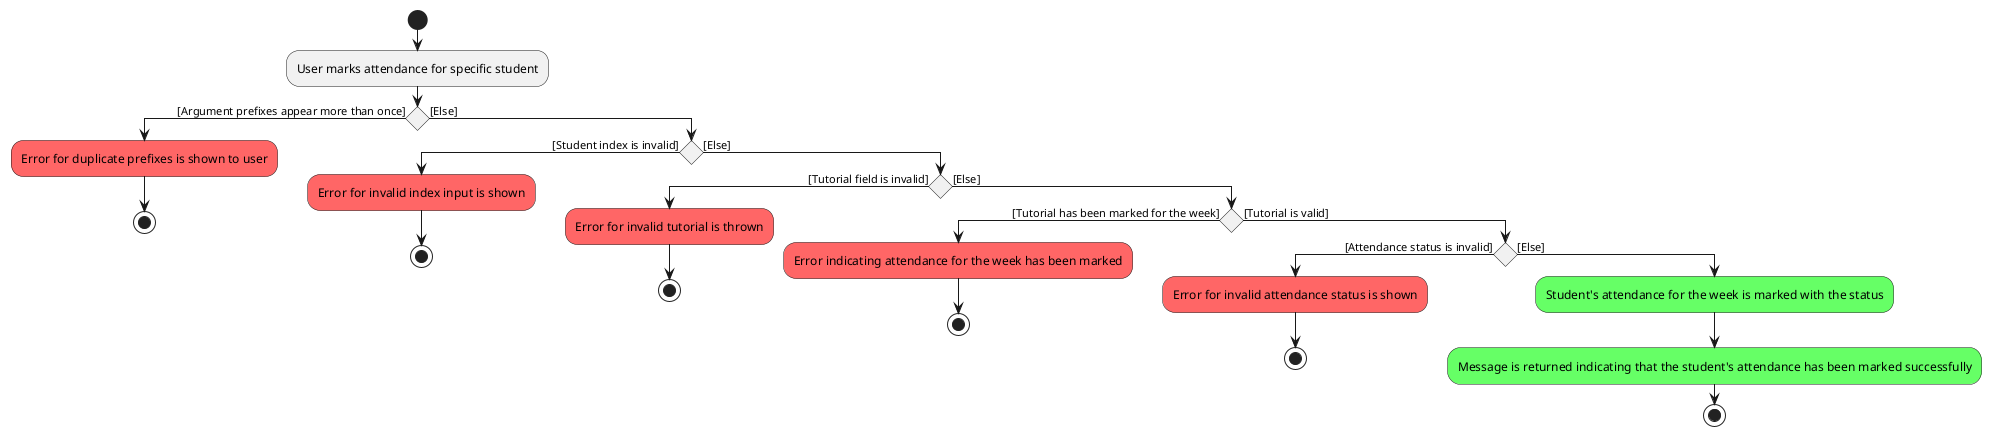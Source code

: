 @startuml
'https://plantuml.com/activity-diagram-beta

start
:User marks attendance for specific student;
if () then ([Argument prefixes appear more than once])
    #FF6666:Error for duplicate prefixes is shown to user;
    stop;
else ([Else])
    if () then ([Student index is invalid])
        #FF6666:Error for invalid index input is shown;
        stop;
    else ([Else])
        if () then ([Tutorial field is invalid])
            #FF6666:Error for invalid tutorial is thrown;
            stop;
        else ([Else])
            if () then ([Tutorial has been marked for the week])
                #FF6666:Error indicating attendance for the week has been marked;
                stop;
            else ([Tutorial is valid])
                if () then ([Attendance status is invalid])
                    #FF6666:Error for invalid attendance status is shown;
                    stop;
                else ([Else])
                    #66FF66:Student's attendance for the week is marked with the status;
                    #66FF66:Message is returned indicating that the student's attendance has been marked successfully;
stop

@enduml
